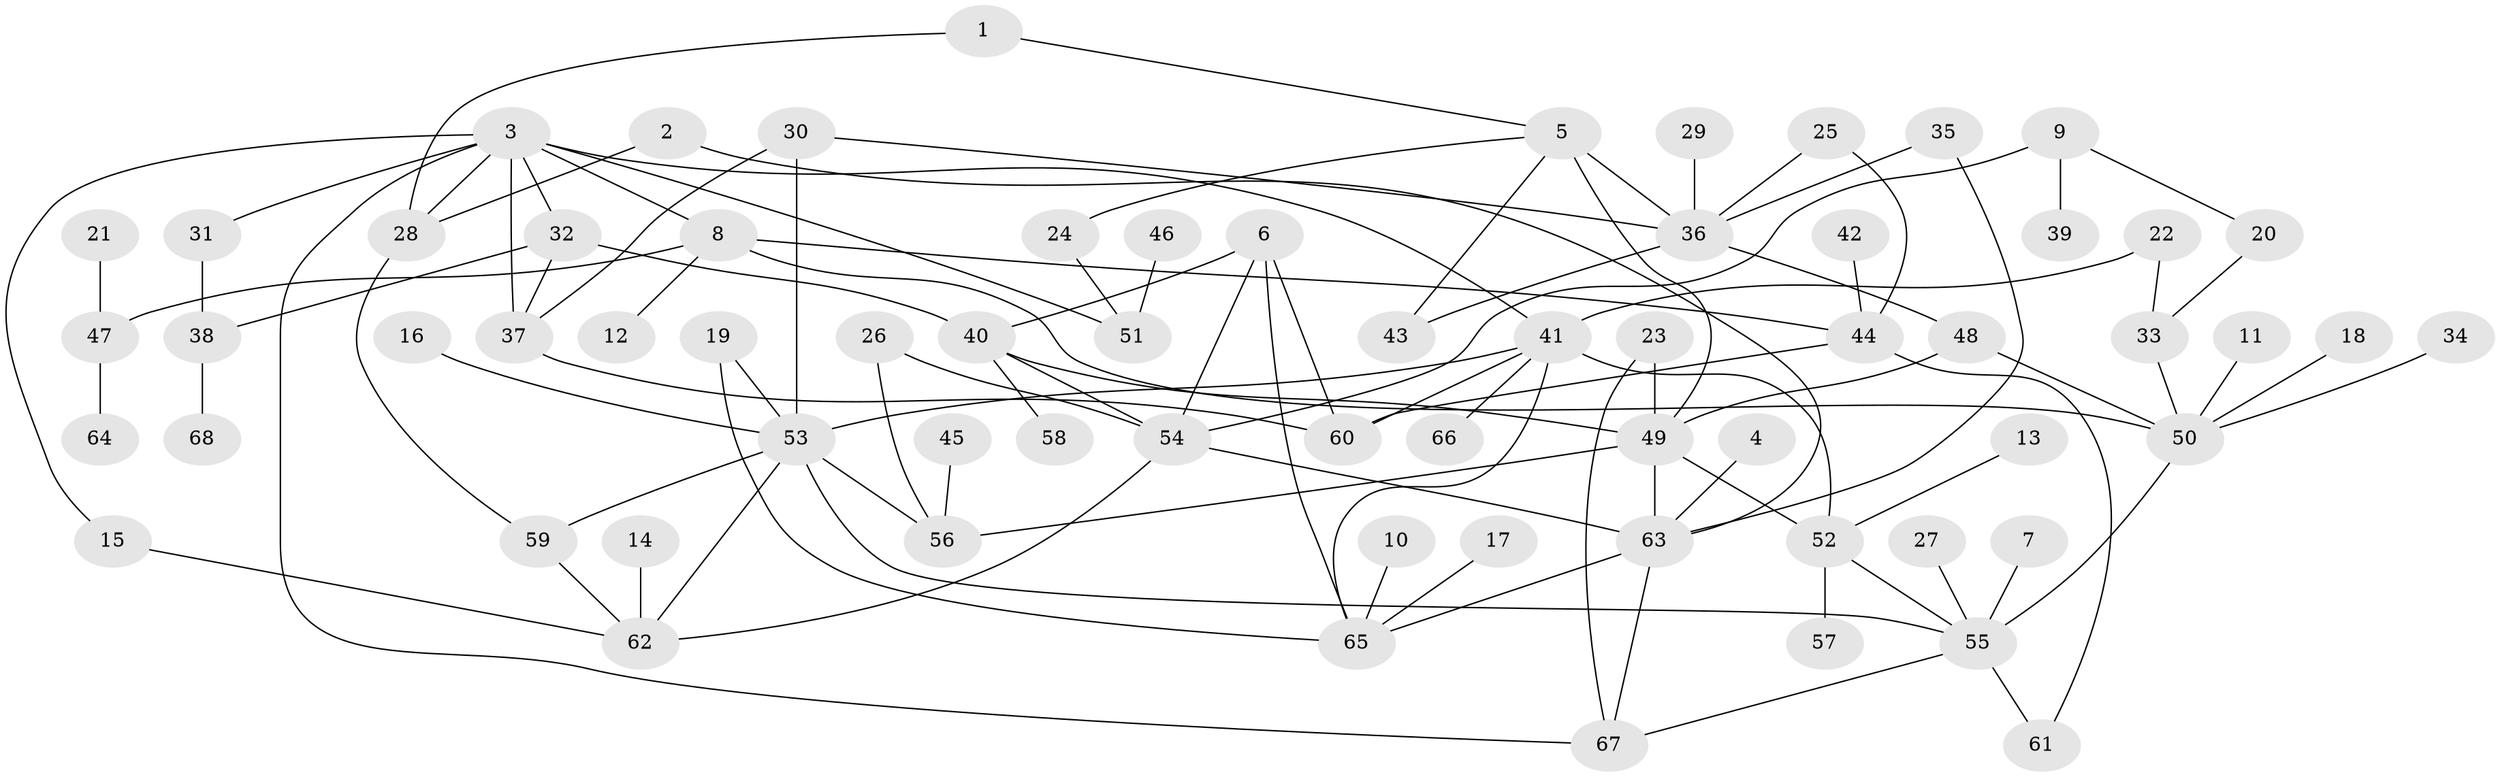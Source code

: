 // original degree distribution, {5: 0.08148148148148149, 4: 0.1037037037037037, 3: 0.17777777777777778, 7: 0.022222222222222223, 6: 0.022222222222222223, 2: 0.2962962962962963, 1: 0.2962962962962963}
// Generated by graph-tools (version 1.1) at 2025/25/03/09/25 03:25:25]
// undirected, 68 vertices, 102 edges
graph export_dot {
graph [start="1"]
  node [color=gray90,style=filled];
  1;
  2;
  3;
  4;
  5;
  6;
  7;
  8;
  9;
  10;
  11;
  12;
  13;
  14;
  15;
  16;
  17;
  18;
  19;
  20;
  21;
  22;
  23;
  24;
  25;
  26;
  27;
  28;
  29;
  30;
  31;
  32;
  33;
  34;
  35;
  36;
  37;
  38;
  39;
  40;
  41;
  42;
  43;
  44;
  45;
  46;
  47;
  48;
  49;
  50;
  51;
  52;
  53;
  54;
  55;
  56;
  57;
  58;
  59;
  60;
  61;
  62;
  63;
  64;
  65;
  66;
  67;
  68;
  1 -- 5 [weight=1.0];
  1 -- 28 [weight=1.0];
  2 -- 28 [weight=1.0];
  2 -- 63 [weight=1.0];
  3 -- 8 [weight=1.0];
  3 -- 15 [weight=1.0];
  3 -- 28 [weight=1.0];
  3 -- 31 [weight=1.0];
  3 -- 32 [weight=1.0];
  3 -- 37 [weight=1.0];
  3 -- 41 [weight=2.0];
  3 -- 51 [weight=1.0];
  3 -- 67 [weight=1.0];
  4 -- 63 [weight=1.0];
  5 -- 24 [weight=1.0];
  5 -- 36 [weight=1.0];
  5 -- 43 [weight=1.0];
  5 -- 49 [weight=1.0];
  6 -- 40 [weight=1.0];
  6 -- 54 [weight=1.0];
  6 -- 60 [weight=1.0];
  6 -- 65 [weight=1.0];
  7 -- 55 [weight=1.0];
  8 -- 12 [weight=1.0];
  8 -- 44 [weight=1.0];
  8 -- 47 [weight=1.0];
  8 -- 50 [weight=1.0];
  9 -- 20 [weight=1.0];
  9 -- 39 [weight=1.0];
  9 -- 54 [weight=1.0];
  10 -- 65 [weight=1.0];
  11 -- 50 [weight=1.0];
  13 -- 52 [weight=1.0];
  14 -- 62 [weight=1.0];
  15 -- 62 [weight=1.0];
  16 -- 53 [weight=1.0];
  17 -- 65 [weight=1.0];
  18 -- 50 [weight=1.0];
  19 -- 53 [weight=1.0];
  19 -- 65 [weight=1.0];
  20 -- 33 [weight=1.0];
  21 -- 47 [weight=1.0];
  22 -- 33 [weight=1.0];
  22 -- 41 [weight=1.0];
  23 -- 49 [weight=1.0];
  23 -- 67 [weight=1.0];
  24 -- 51 [weight=1.0];
  25 -- 36 [weight=1.0];
  25 -- 44 [weight=1.0];
  26 -- 54 [weight=1.0];
  26 -- 56 [weight=1.0];
  27 -- 55 [weight=1.0];
  28 -- 59 [weight=1.0];
  29 -- 36 [weight=1.0];
  30 -- 36 [weight=1.0];
  30 -- 37 [weight=1.0];
  30 -- 53 [weight=1.0];
  31 -- 38 [weight=1.0];
  32 -- 37 [weight=1.0];
  32 -- 38 [weight=1.0];
  32 -- 40 [weight=1.0];
  33 -- 50 [weight=1.0];
  34 -- 50 [weight=1.0];
  35 -- 36 [weight=1.0];
  35 -- 63 [weight=1.0];
  36 -- 43 [weight=1.0];
  36 -- 48 [weight=1.0];
  37 -- 60 [weight=1.0];
  38 -- 68 [weight=1.0];
  40 -- 49 [weight=1.0];
  40 -- 54 [weight=1.0];
  40 -- 58 [weight=1.0];
  41 -- 52 [weight=1.0];
  41 -- 53 [weight=1.0];
  41 -- 60 [weight=1.0];
  41 -- 65 [weight=1.0];
  41 -- 66 [weight=1.0];
  42 -- 44 [weight=1.0];
  44 -- 60 [weight=1.0];
  44 -- 61 [weight=1.0];
  45 -- 56 [weight=1.0];
  46 -- 51 [weight=1.0];
  47 -- 64 [weight=1.0];
  48 -- 49 [weight=1.0];
  48 -- 50 [weight=1.0];
  49 -- 52 [weight=1.0];
  49 -- 56 [weight=1.0];
  49 -- 63 [weight=1.0];
  50 -- 55 [weight=2.0];
  52 -- 55 [weight=1.0];
  52 -- 57 [weight=1.0];
  53 -- 55 [weight=1.0];
  53 -- 56 [weight=1.0];
  53 -- 59 [weight=1.0];
  53 -- 62 [weight=1.0];
  54 -- 62 [weight=1.0];
  54 -- 63 [weight=1.0];
  55 -- 61 [weight=1.0];
  55 -- 67 [weight=1.0];
  59 -- 62 [weight=1.0];
  63 -- 65 [weight=1.0];
  63 -- 67 [weight=1.0];
}

